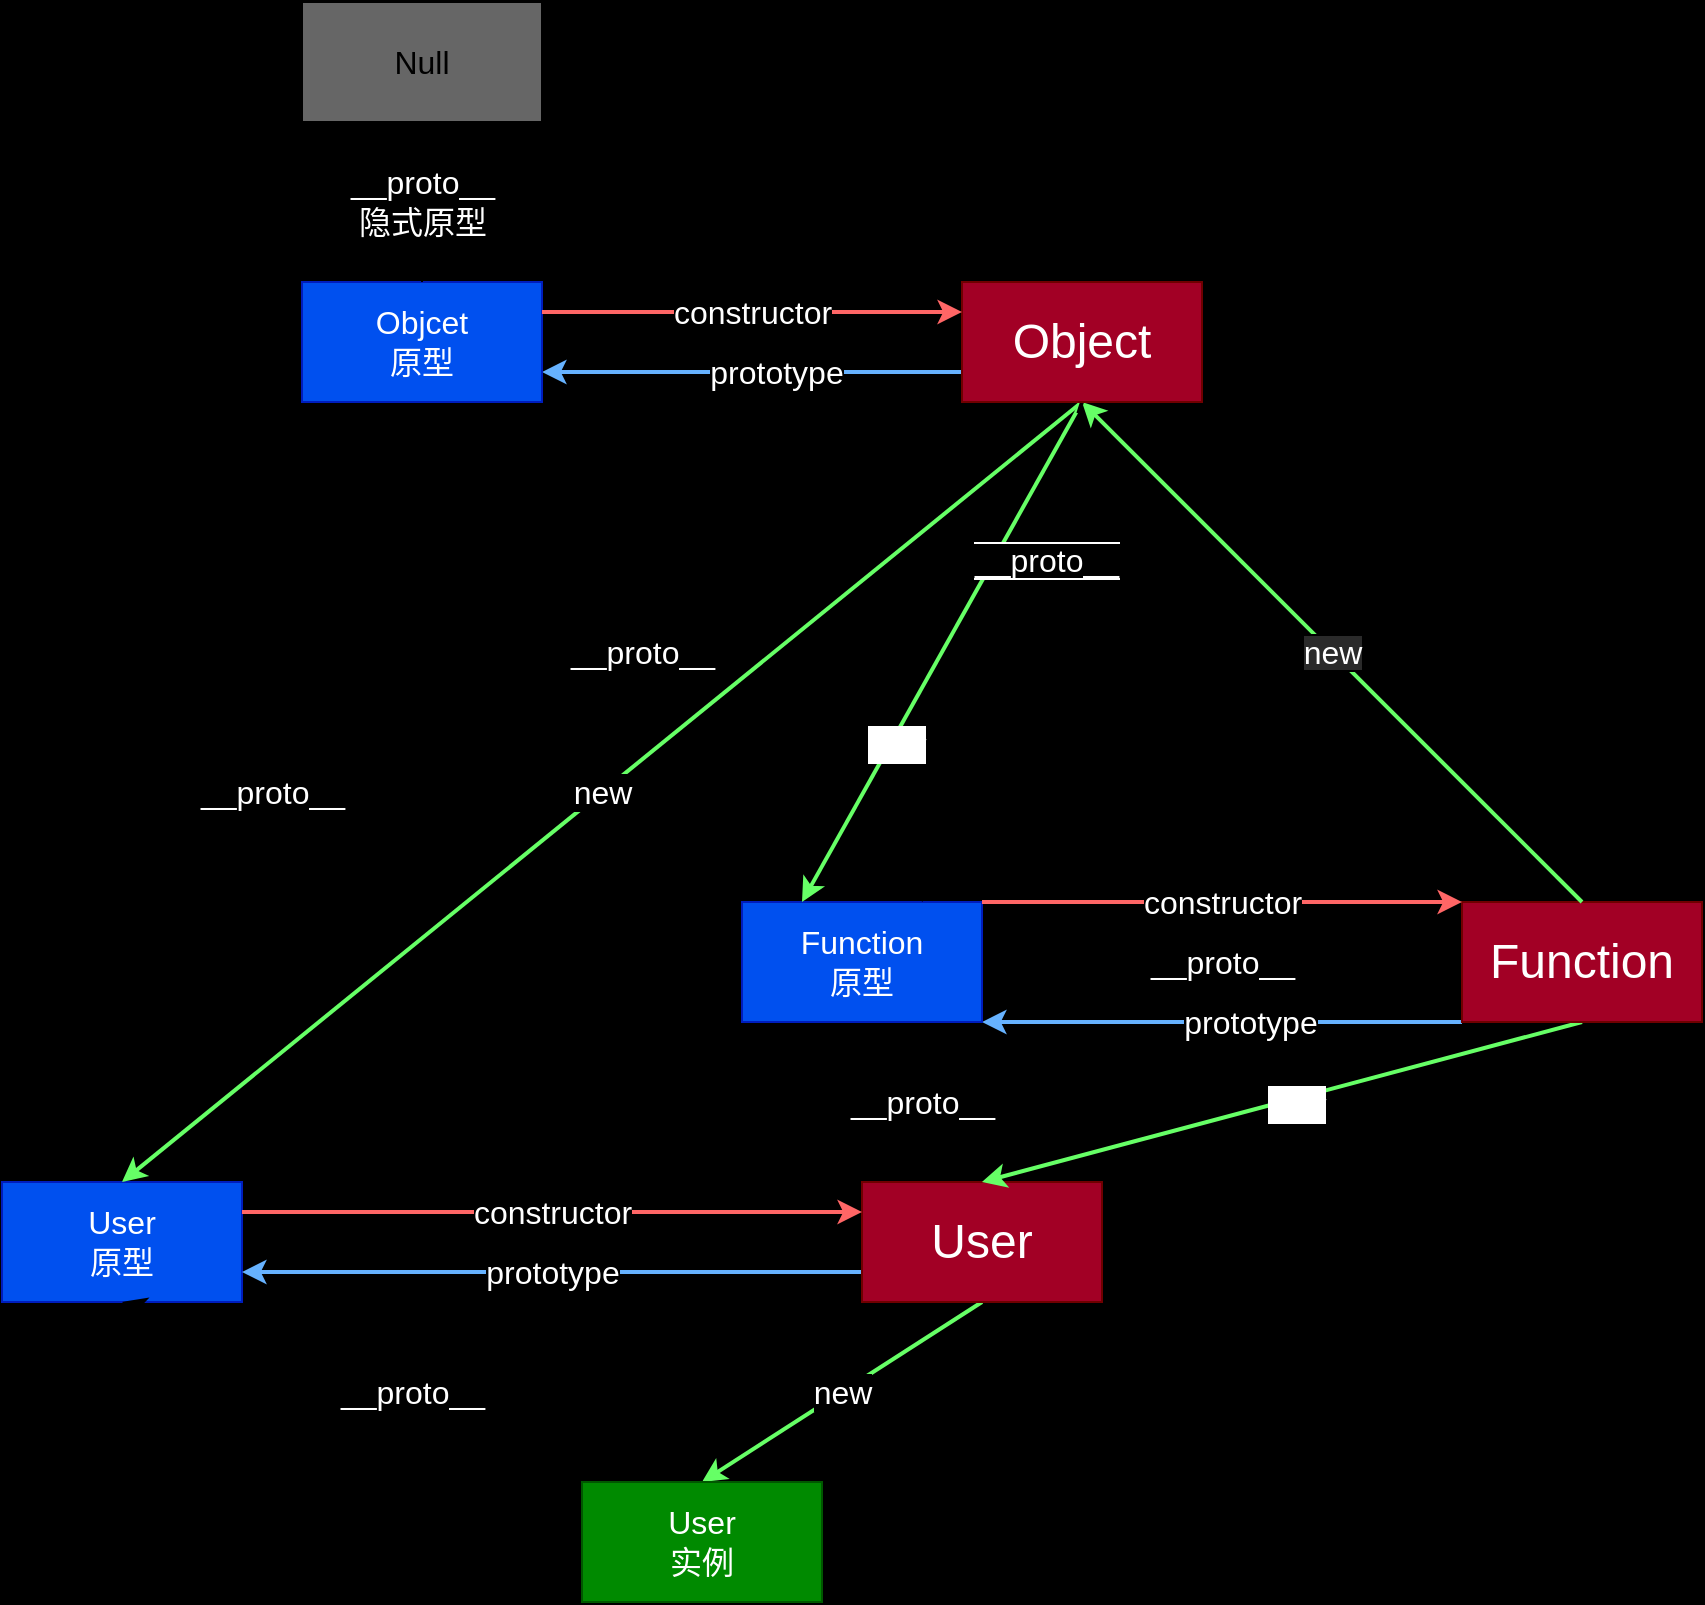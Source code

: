<mxfile version="18.0.1" type="device" pages="3"><diagram id="WOQun7snDV1YgYJLKQoN" name="第 1 页"><mxGraphModel dx="1285" dy="1239" grid="0" gridSize="10" guides="1" tooltips="1" connect="1" arrows="1" fold="1" page="0" pageScale="1" pageWidth="1600" pageHeight="900" background="#000000" math="0" shadow="0"><root><mxCell id="0"/><mxCell id="1" parent="0"/><mxCell id="CsobmLo8JkKBS_lYd1z1-29" value="__proto__" style="edgeStyle=none;rounded=0;orthogonalLoop=1;jettySize=auto;html=1;exitX=0.5;exitY=0;exitDx=0;exitDy=0;entryX=0.5;entryY=1;entryDx=0;entryDy=0;dashed=1;labelBackgroundColor=#000000;fontSize=16;fontColor=#FFFFFF;strokeWidth=2;" parent="1" source="CsobmLo8JkKBS_lYd1z1-1" target="CsobmLo8JkKBS_lYd1z1-21" edge="1"><mxGeometry relative="1" as="geometry"/></mxCell><mxCell id="CsobmLo8JkKBS_lYd1z1-1" value="&lt;font style=&quot;font-size: 16px;&quot;&gt;User&lt;br&gt;原型&lt;/font&gt;" style="rounded=0;whiteSpace=wrap;html=1;fillColor=#0050ef;fontColor=#ffffff;strokeColor=#001DBC;" parent="1" vertex="1"><mxGeometry x="260" y="340" width="120" height="60" as="geometry"/></mxCell><mxCell id="CsobmLo8JkKBS_lYd1z1-7" value="prototype" style="edgeStyle=none;rounded=0;orthogonalLoop=1;jettySize=auto;html=1;exitX=0;exitY=0.75;exitDx=0;exitDy=0;entryX=1;entryY=0.75;entryDx=0;entryDy=0;labelBackgroundColor=#000000;fontSize=16;fontColor=#FFFFFF;strokeWidth=2;strokeColor=#66B2FF;" parent="1" source="CsobmLo8JkKBS_lYd1z1-2" target="CsobmLo8JkKBS_lYd1z1-1" edge="1"><mxGeometry relative="1" as="geometry"/></mxCell><mxCell id="CsobmLo8JkKBS_lYd1z1-9" value="new" style="edgeStyle=none;rounded=0;orthogonalLoop=1;jettySize=auto;html=1;exitX=0.5;exitY=1;exitDx=0;exitDy=0;entryX=0.5;entryY=0;entryDx=0;entryDy=0;labelBackgroundColor=#000000;fontSize=16;fontColor=#FFFFFF;strokeWidth=2;strokeColor=#66FF66;" parent="1" source="CsobmLo8JkKBS_lYd1z1-2" target="CsobmLo8JkKBS_lYd1z1-3" edge="1"><mxGeometry relative="1" as="geometry"/></mxCell><mxCell id="CsobmLo8JkKBS_lYd1z1-15" value="__proto__&lt;br&gt;" style="edgeStyle=none;rounded=0;orthogonalLoop=1;jettySize=auto;html=1;exitX=0.5;exitY=0;exitDx=0;exitDy=0;entryX=0.5;entryY=1;entryDx=0;entryDy=0;dashed=1;labelBackgroundColor=#000000;fontSize=16;fontColor=#FFFFFF;strokeWidth=2;" parent="1" source="CsobmLo8JkKBS_lYd1z1-2" target="CsobmLo8JkKBS_lYd1z1-14" edge="1"><mxGeometry relative="1" as="geometry"/></mxCell><mxCell id="CsobmLo8JkKBS_lYd1z1-2" value="&lt;font style=&quot;font-size: 24px;&quot;&gt;User&lt;/font&gt;" style="rounded=0;whiteSpace=wrap;html=1;fillColor=#a20025;fontColor=#ffffff;strokeColor=#6F0000;" parent="1" vertex="1"><mxGeometry x="690" y="340" width="120" height="60" as="geometry"/></mxCell><mxCell id="CsobmLo8JkKBS_lYd1z1-8" value="__proto__&lt;br&gt;" style="edgeStyle=none;rounded=0;orthogonalLoop=1;jettySize=auto;html=1;exitX=0.5;exitY=0;exitDx=0;exitDy=0;entryX=0.5;entryY=1;entryDx=0;entryDy=0;labelBackgroundColor=#000000;fontSize=16;fontColor=#FFFFFF;dashed=1;strokeWidth=2;" parent="1" source="CsobmLo8JkKBS_lYd1z1-3" target="CsobmLo8JkKBS_lYd1z1-1" edge="1"><mxGeometry relative="1" as="geometry"/></mxCell><mxCell id="CsobmLo8JkKBS_lYd1z1-3" value="&lt;font style=&quot;font-size: 16px;&quot;&gt;User&lt;br&gt;实例&lt;/font&gt;" style="rounded=0;whiteSpace=wrap;html=1;fillColor=#008a00;fontColor=#ffffff;strokeColor=#005700;" parent="1" vertex="1"><mxGeometry x="550" y="490" width="120" height="60" as="geometry"/></mxCell><mxCell id="CsobmLo8JkKBS_lYd1z1-12" style="edgeStyle=none;rounded=0;orthogonalLoop=1;jettySize=auto;html=1;exitX=0.5;exitY=1;exitDx=0;exitDy=0;entryX=0.5;entryY=0;entryDx=0;entryDy=0;labelBackgroundColor=#000000;fontSize=16;fontColor=#FFFFFF;strokeWidth=2;strokeColor=#66FF66;" parent="1" source="CsobmLo8JkKBS_lYd1z1-11" target="CsobmLo8JkKBS_lYd1z1-2" edge="1"><mxGeometry relative="1" as="geometry"/></mxCell><mxCell id="CsobmLo8JkKBS_lYd1z1-13" value="new" style="edgeLabel;html=1;align=center;verticalAlign=middle;resizable=0;points=[];fontSize=16;fontColor=#FFFFFF;" parent="CsobmLo8JkKBS_lYd1z1-12" vertex="1" connectable="0"><mxGeometry x="-0.04" y="2" relative="1" as="geometry"><mxPoint as="offset"/></mxGeometry></mxCell><mxCell id="CsobmLo8JkKBS_lYd1z1-16" value="prototype" style="edgeStyle=none;rounded=0;orthogonalLoop=1;jettySize=auto;html=1;exitX=0;exitY=1;exitDx=0;exitDy=0;entryX=1;entryY=1;entryDx=0;entryDy=0;labelBackgroundColor=#000000;fontSize=16;fontColor=#FFFFFF;strokeWidth=2;strokeColor=#66B2FF;" parent="1" source="CsobmLo8JkKBS_lYd1z1-11" target="CsobmLo8JkKBS_lYd1z1-14" edge="1"><mxGeometry x="-0.111" relative="1" as="geometry"><mxPoint x="690" y="230" as="targetPoint"/><mxPoint as="offset"/></mxGeometry></mxCell><mxCell id="CsobmLo8JkKBS_lYd1z1-35" value="__proto__&lt;br&gt;" style="edgeStyle=none;rounded=0;orthogonalLoop=1;jettySize=auto;html=1;exitX=0;exitY=0.5;exitDx=0;exitDy=0;entryX=1;entryY=0.5;entryDx=0;entryDy=0;labelBackgroundColor=#000000;fontSize=16;fontColor=#FFFFFF;dashed=1;strokeWidth=2;" parent="1" source="CsobmLo8JkKBS_lYd1z1-11" target="CsobmLo8JkKBS_lYd1z1-14" edge="1"><mxGeometry relative="1" as="geometry"/></mxCell><mxCell id="CsobmLo8JkKBS_lYd1z1-11" value="&lt;font style=&quot;font-size: 24px;&quot;&gt;Function&lt;/font&gt;" style="rounded=0;whiteSpace=wrap;html=1;fillColor=#a20025;fontColor=#ffffff;strokeColor=#6F0000;" parent="1" vertex="1"><mxGeometry x="990" y="200" width="120" height="60" as="geometry"/></mxCell><mxCell id="CsobmLo8JkKBS_lYd1z1-30" value="__proto__&lt;br&gt;" style="edgeStyle=none;rounded=0;orthogonalLoop=1;jettySize=auto;html=1;exitX=0.5;exitY=0;exitDx=0;exitDy=0;dashed=1;labelBackgroundColor=#000000;fontSize=16;fontColor=#FFFFFF;entryX=0.5;entryY=1;entryDx=0;entryDy=0;strokeWidth=2;" parent="1" source="CsobmLo8JkKBS_lYd1z1-14" target="CsobmLo8JkKBS_lYd1z1-21" edge="1"><mxGeometry relative="1" as="geometry"><mxPoint x="590" y="100.0" as="targetPoint"/></mxGeometry></mxCell><mxCell id="CsobmLo8JkKBS_lYd1z1-14" value="&lt;font style=&quot;font-size: 16px;&quot;&gt;Function&lt;br&gt;原型&lt;/font&gt;" style="rounded=0;whiteSpace=wrap;html=1;fillColor=#0050ef;fontColor=#ffffff;strokeColor=#001DBC;" parent="1" vertex="1"><mxGeometry x="630" y="200" width="120" height="60" as="geometry"/></mxCell><mxCell id="CsobmLo8JkKBS_lYd1z1-19" value="prototype" style="edgeStyle=none;rounded=0;orthogonalLoop=1;jettySize=auto;html=1;exitX=0;exitY=0.75;exitDx=0;exitDy=0;entryX=1;entryY=0.75;entryDx=0;entryDy=0;labelBackgroundColor=#000000;fontSize=16;fontColor=#FFFFFF;strokeWidth=2;strokeColor=#66B2FF;" parent="1" source="CsobmLo8JkKBS_lYd1z1-20" target="CsobmLo8JkKBS_lYd1z1-21" edge="1"><mxGeometry x="-0.111" relative="1" as="geometry"><mxPoint as="offset"/></mxGeometry></mxCell><mxCell id="CsobmLo8JkKBS_lYd1z1-22" value="&lt;span style=&quot;background-color: rgb(42, 42, 42);&quot;&gt;new&lt;/span&gt;" style="edgeStyle=none;rounded=0;orthogonalLoop=1;jettySize=auto;html=1;exitX=0.5;exitY=0;exitDx=0;exitDy=0;labelBackgroundColor=#000000;fontSize=16;fontColor=#FFFFFF;entryX=0.5;entryY=1;entryDx=0;entryDy=0;strokeWidth=2;fillColor=#60a917;strokeColor=#66FF66;" parent="1" source="CsobmLo8JkKBS_lYd1z1-11" target="CsobmLo8JkKBS_lYd1z1-20" edge="1"><mxGeometry relative="1" as="geometry"><mxPoint x="1100" y="-20" as="targetPoint"/></mxGeometry></mxCell><mxCell id="CsobmLo8JkKBS_lYd1z1-31" value="new" style="edgeStyle=none;rounded=0;orthogonalLoop=1;jettySize=auto;html=1;exitX=0.5;exitY=1;exitDx=0;exitDy=0;entryX=0.5;entryY=0;entryDx=0;entryDy=0;labelBackgroundColor=#000000;fontSize=16;fontColor=#FFFFFF;strokeWidth=2;strokeColor=#66FF66;" parent="1" source="CsobmLo8JkKBS_lYd1z1-20" target="CsobmLo8JkKBS_lYd1z1-1" edge="1"><mxGeometry relative="1" as="geometry"/></mxCell><mxCell id="CsobmLo8JkKBS_lYd1z1-32" style="edgeStyle=none;rounded=0;orthogonalLoop=1;jettySize=auto;html=1;exitX=0.5;exitY=1;exitDx=0;exitDy=0;entryX=0.25;entryY=0;entryDx=0;entryDy=0;labelBackgroundColor=#000000;fontSize=16;fontColor=#FFFFFF;strokeWidth=2;strokeColor=#66FF66;" parent="1" source="CsobmLo8JkKBS_lYd1z1-20" target="CsobmLo8JkKBS_lYd1z1-14" edge="1"><mxGeometry relative="1" as="geometry"/></mxCell><mxCell id="CsobmLo8JkKBS_lYd1z1-33" value="new" style="edgeLabel;html=1;align=center;verticalAlign=middle;resizable=0;points=[];fontSize=16;fontColor=#FFFFFF;" parent="CsobmLo8JkKBS_lYd1z1-32" vertex="1" connectable="0"><mxGeometry x="0.362" y="2" relative="1" as="geometry"><mxPoint as="offset"/></mxGeometry></mxCell><mxCell id="CsobmLo8JkKBS_lYd1z1-34" style="edgeStyle=none;rounded=0;orthogonalLoop=1;jettySize=auto;html=1;exitX=0.5;exitY=1;exitDx=0;exitDy=0;entryX=0.75;entryY=0;entryDx=0;entryDy=0;labelBackgroundColor=#000000;fontSize=16;fontColor=#FFFFFF;dashed=1;strokeWidth=2;" parent="1" source="CsobmLo8JkKBS_lYd1z1-20" target="CsobmLo8JkKBS_lYd1z1-14" edge="1"><mxGeometry relative="1" as="geometry"/></mxCell><mxCell id="CsobmLo8JkKBS_lYd1z1-36" value="&lt;span style=&quot;background-color: rgb(0, 0, 0);&quot;&gt;__proto__&lt;/span&gt;&lt;br&gt;" style="edgeLabel;html=1;align=center;verticalAlign=middle;resizable=0;points=[];fontSize=16;fontColor=#FFFFFF;" parent="CsobmLo8JkKBS_lYd1z1-34" vertex="1" connectable="0"><mxGeometry x="0.445" y="2" relative="1" as="geometry"><mxPoint x="38" y="-102" as="offset"/></mxGeometry></mxCell><mxCell id="CsobmLo8JkKBS_lYd1z1-20" value="&lt;font style=&quot;font-size: 24px;&quot;&gt;Object&lt;/font&gt;" style="rounded=0;whiteSpace=wrap;html=1;fillColor=#a20025;fontColor=#ffffff;strokeColor=#6F0000;" parent="1" vertex="1"><mxGeometry x="740" y="-110" width="120" height="60" as="geometry"/></mxCell><mxCell id="CsobmLo8JkKBS_lYd1z1-21" value="&lt;font style=&quot;font-size: 16px;&quot;&gt;Objcet&lt;br&gt;原型&lt;/font&gt;" style="rounded=0;whiteSpace=wrap;html=1;fillColor=#0050ef;fontColor=#ffffff;strokeColor=#001DBC;" parent="1" vertex="1"><mxGeometry x="410" y="-110" width="120" height="60" as="geometry"/></mxCell><mxCell id="CsobmLo8JkKBS_lYd1z1-24" value="__proto__&lt;br&gt;隐式原型" style="edgeStyle=none;rounded=0;orthogonalLoop=1;jettySize=auto;html=1;labelBackgroundColor=#000000;fontSize=16;fontColor=#FFFFFF;dashed=1;entryX=0.5;entryY=1;entryDx=0;entryDy=0;" parent="1" target="CsobmLo8JkKBS_lYd1z1-25" edge="1"><mxGeometry relative="1" as="geometry"><mxPoint x="470" y="-110" as="sourcePoint"/><mxPoint x="500" y="-210" as="targetPoint"/></mxGeometry></mxCell><mxCell id="CsobmLo8JkKBS_lYd1z1-25" value="&lt;span style=&quot;font-size: 16px;&quot;&gt;Null&lt;/span&gt;" style="rounded=0;whiteSpace=wrap;html=1;fillColor=#666666;" parent="1" vertex="1"><mxGeometry x="410" y="-250" width="120" height="60" as="geometry"/></mxCell><mxCell id="CsobmLo8JkKBS_lYd1z1-26" value="constructor" style="edgeStyle=none;rounded=0;orthogonalLoop=1;jettySize=auto;html=1;entryX=0;entryY=0.25;entryDx=0;entryDy=0;labelBackgroundColor=#000000;fontSize=16;fontColor=#FFFFFF;exitX=1;exitY=0.25;exitDx=0;exitDy=0;strokeWidth=2;strokeColor=#FF6666;" parent="1" source="CsobmLo8JkKBS_lYd1z1-1" target="CsobmLo8JkKBS_lYd1z1-2" edge="1"><mxGeometry relative="1" as="geometry"><mxPoint x="630" y="395" as="sourcePoint"/><mxPoint x="560" y="395.0" as="targetPoint"/></mxGeometry></mxCell><mxCell id="CsobmLo8JkKBS_lYd1z1-27" value="constructor" style="edgeStyle=none;rounded=0;orthogonalLoop=1;jettySize=auto;html=1;entryX=0;entryY=0;entryDx=0;entryDy=0;labelBackgroundColor=#000000;fontSize=16;fontColor=#FFFFFF;exitX=1;exitY=0;exitDx=0;exitDy=0;strokeWidth=2;strokeColor=#FF6666;" parent="1" source="CsobmLo8JkKBS_lYd1z1-14" target="CsobmLo8JkKBS_lYd1z1-11" edge="1"><mxGeometry relative="1" as="geometry"><mxPoint x="560" y="365.0" as="sourcePoint"/><mxPoint x="710" y="365.0" as="targetPoint"/></mxGeometry></mxCell><mxCell id="CsobmLo8JkKBS_lYd1z1-28" value="constructor" style="edgeStyle=none;rounded=0;orthogonalLoop=1;jettySize=auto;html=1;entryX=0;entryY=0.25;entryDx=0;entryDy=0;labelBackgroundColor=#000000;fontSize=16;fontColor=#FFFFFF;exitX=1;exitY=0.25;exitDx=0;exitDy=0;strokeWidth=2;strokeColor=#FF6666;" parent="1" source="CsobmLo8JkKBS_lYd1z1-21" target="CsobmLo8JkKBS_lYd1z1-20" edge="1"><mxGeometry relative="1" as="geometry"><mxPoint x="600" y="75.0" as="sourcePoint"/><mxPoint x="720" y="75.0" as="targetPoint"/></mxGeometry></mxCell></root></mxGraphModel></diagram><diagram id="ODnZwyODpHnZHXeWO-cI" name="instanceof"><mxGraphModel dx="813" dy="792" grid="1" gridSize="10" guides="1" tooltips="1" connect="1" arrows="1" fold="1" page="0" pageScale="1" pageWidth="1600" pageHeight="900" math="0" shadow="0"><root><mxCell id="0"/><mxCell id="1" parent="0"/><mxCell id="qEEO3R0KmnxqZTdcgVb0-21" style="edgeStyle=none;rounded=0;orthogonalLoop=1;jettySize=auto;html=1;exitX=0.5;exitY=0;exitDx=0;exitDy=0;entryX=0.5;entryY=1;entryDx=0;entryDy=0;strokeColor=#FFFFFF;strokeWidth=2;" edge="1" parent="1" source="qEEO3R0KmnxqZTdcgVb0-1" target="qEEO3R0KmnxqZTdcgVb0-9"><mxGeometry relative="1" as="geometry"/></mxCell><mxCell id="qEEO3R0KmnxqZTdcgVb0-1" value="A构造函数" style="rounded=0;whiteSpace=wrap;html=1;" vertex="1" parent="1"><mxGeometry x="970" y="500" width="120" height="60" as="geometry"/></mxCell><mxCell id="qEEO3R0KmnxqZTdcgVb0-2" value="A&lt;br&gt;原型" style="rounded=0;whiteSpace=wrap;html=1;" vertex="1" parent="1"><mxGeometry x="520" y="500" width="120" height="60" as="geometry"/></mxCell><mxCell id="qEEO3R0KmnxqZTdcgVb0-18" style="edgeStyle=none;rounded=0;orthogonalLoop=1;jettySize=auto;html=1;exitX=0.5;exitY=0;exitDx=0;exitDy=0;entryX=0.5;entryY=1;entryDx=0;entryDy=0;strokeColor=#FFFFFF;strokeWidth=2;" edge="1" parent="1" source="qEEO3R0KmnxqZTdcgVb0-9" target="qEEO3R0KmnxqZTdcgVb0-13"><mxGeometry relative="1" as="geometry"/></mxCell><mxCell id="qEEO3R0KmnxqZTdcgVb0-9" value="B构造函数" style="rounded=0;whiteSpace=wrap;html=1;" vertex="1" parent="1"><mxGeometry x="850" y="280" width="120" height="60" as="geometry"/></mxCell><mxCell id="qEEO3R0KmnxqZTdcgVb0-10" value="B&lt;br&gt;原型" style="rounded=0;whiteSpace=wrap;html=1;" vertex="1" parent="1"><mxGeometry x="440" y="280" width="120" height="60" as="geometry"/></mxCell><mxCell id="qEEO3R0KmnxqZTdcgVb0-15" style="edgeStyle=none;rounded=0;orthogonalLoop=1;jettySize=auto;html=1;exitX=0;exitY=0.5;exitDx=0;exitDy=0;entryX=1;entryY=0.5;entryDx=0;entryDy=0;strokeColor=#FFFFFF;strokeWidth=2;" edge="1" parent="1" source="qEEO3R0KmnxqZTdcgVb0-11" target="qEEO3R0KmnxqZTdcgVb0-12"><mxGeometry relative="1" as="geometry"/></mxCell><mxCell id="qEEO3R0KmnxqZTdcgVb0-11" value="C构造函数" style="rounded=0;whiteSpace=wrap;html=1;" vertex="1" parent="1"><mxGeometry x="750" y="50" width="120" height="60" as="geometry"/></mxCell><mxCell id="qEEO3R0KmnxqZTdcgVb0-12" value="C&lt;br&gt;原型" style="rounded=0;whiteSpace=wrap;html=1;" vertex="1" parent="1"><mxGeometry x="440" y="50" width="120" height="60" as="geometry"/></mxCell><mxCell id="qEEO3R0KmnxqZTdcgVb0-16" style="edgeStyle=none;rounded=0;orthogonalLoop=1;jettySize=auto;html=1;exitX=0.5;exitY=0;exitDx=0;exitDy=0;entryX=0.5;entryY=1;entryDx=0;entryDy=0;dashed=1;strokeColor=#FFFFFF;strokeWidth=2;" edge="1" parent="1" source="qEEO3R0KmnxqZTdcgVb0-13" target="qEEO3R0KmnxqZTdcgVb0-12"><mxGeometry relative="1" as="geometry"/></mxCell><mxCell id="qEEO3R0KmnxqZTdcgVb0-13" value="c实例对象" style="rounded=0;whiteSpace=wrap;html=1;" vertex="1" parent="1"><mxGeometry x="560" y="170" width="120" height="60" as="geometry"/></mxCell><mxCell id="qEEO3R0KmnxqZTdcgVb0-20" style="edgeStyle=none;rounded=0;orthogonalLoop=1;jettySize=auto;html=1;exitX=0.5;exitY=0;exitDx=0;exitDy=0;entryX=0.5;entryY=1;entryDx=0;entryDy=0;strokeColor=#FFFFFF;strokeWidth=2;dashed=1;" edge="1" parent="1" source="qEEO3R0KmnxqZTdcgVb0-19" target="qEEO3R0KmnxqZTdcgVb0-13"><mxGeometry relative="1" as="geometry"/></mxCell><mxCell id="qEEO3R0KmnxqZTdcgVb0-19" value="b实例对象" style="rounded=0;whiteSpace=wrap;html=1;" vertex="1" parent="1"><mxGeometry x="620" y="380" width="120" height="60" as="geometry"/></mxCell><mxCell id="qEEO3R0KmnxqZTdcgVb0-24" style="edgeStyle=none;rounded=0;orthogonalLoop=1;jettySize=auto;html=1;exitX=0.5;exitY=0;exitDx=0;exitDy=0;entryX=0.5;entryY=1;entryDx=0;entryDy=0;strokeColor=#FFFFFF;strokeWidth=2;dashed=1;" edge="1" parent="1" source="qEEO3R0KmnxqZTdcgVb0-23" target="qEEO3R0KmnxqZTdcgVb0-9"><mxGeometry relative="1" as="geometry"/></mxCell><mxCell id="qEEO3R0KmnxqZTdcgVb0-23" value="a实例对象" style="rounded=0;whiteSpace=wrap;html=1;" vertex="1" parent="1"><mxGeometry x="740" y="610" width="120" height="60" as="geometry"/></mxCell></root></mxGraphModel></diagram><diagram id="8Z_nv6YS2tpCx5MstguY" name="isPrototypeOf"><mxGraphModel dx="885" dy="839" grid="1" gridSize="10" guides="1" tooltips="1" connect="1" arrows="1" fold="1" page="0" pageScale="1" pageWidth="1600" pageHeight="900" math="0" shadow="0"><root><mxCell id="0"/><mxCell id="1" parent="0"/><mxCell id="2xSOh5Y61cGv2TzCQUB3-7" style="edgeStyle=none;rounded=0;orthogonalLoop=1;jettySize=auto;html=1;exitX=0;exitY=0.5;exitDx=0;exitDy=0;entryX=1;entryY=0.5;entryDx=0;entryDy=0;strokeColor=#FFFFFF;strokeWidth=2;" edge="1" parent="1" source="2xSOh5Y61cGv2TzCQUB3-8" target="2xSOh5Y61cGv2TzCQUB3-9"><mxGeometry relative="1" as="geometry"/></mxCell><mxCell id="2xSOh5Y61cGv2TzCQUB3-8" value="Object&lt;br&gt;构造函数" style="rounded=0;whiteSpace=wrap;html=1;" vertex="1" parent="1"><mxGeometry x="710" y="60" width="120" height="60" as="geometry"/></mxCell><mxCell id="2xSOh5Y61cGv2TzCQUB3-9" value="Object&lt;br&gt;原型" style="rounded=0;whiteSpace=wrap;html=1;" vertex="1" parent="1"><mxGeometry x="400" y="60" width="120" height="60" as="geometry"/></mxCell><mxCell id="YaFchROyt8NRjV6r3YOj-1" style="edgeStyle=none;rounded=0;orthogonalLoop=1;jettySize=auto;html=1;exitX=0.5;exitY=0;exitDx=0;exitDy=0;entryX=0.5;entryY=1;entryDx=0;entryDy=0;dashed=1;strokeColor=#FFFFFF;strokeWidth=2;" edge="1" parent="1" source="2xSOh5Y61cGv2TzCQUB3-15" target="YaFchROyt8NRjV6r3YOj-2"><mxGeometry relative="1" as="geometry"/></mxCell><mxCell id="2xSOh5Y61cGv2TzCQUB3-15" value="a&lt;br&gt;实例对象" style="rounded=0;whiteSpace=wrap;html=1;" vertex="1" parent="1"><mxGeometry x="660" y="610" width="120" height="60" as="geometry"/></mxCell><mxCell id="YaFchROyt8NRjV6r3YOj-4" style="edgeStyle=none;rounded=0;orthogonalLoop=1;jettySize=auto;html=1;exitX=0.5;exitY=0;exitDx=0;exitDy=0;entryX=0.5;entryY=1;entryDx=0;entryDy=0;dashed=1;strokeColor=#FFFFFF;strokeWidth=2;" edge="1" parent="1" source="YaFchROyt8NRjV6r3YOj-2" target="YaFchROyt8NRjV6r3YOj-3"><mxGeometry relative="1" as="geometry"/></mxCell><mxCell id="YaFchROyt8NRjV6r3YOj-2" value="b&lt;br&gt;实例对象" style="rounded=0;whiteSpace=wrap;html=1;" vertex="1" parent="1"><mxGeometry x="460" y="430" width="120" height="60" as="geometry"/></mxCell><mxCell id="YaFchROyt8NRjV6r3YOj-5" style="edgeStyle=none;rounded=0;orthogonalLoop=1;jettySize=auto;html=1;exitX=0.5;exitY=0;exitDx=0;exitDy=0;dashed=1;strokeColor=#FFFFFF;strokeWidth=2;" edge="1" parent="1" source="YaFchROyt8NRjV6r3YOj-3"><mxGeometry relative="1" as="geometry"><mxPoint x="460" y="120" as="targetPoint"/></mxGeometry></mxCell><mxCell id="YaFchROyt8NRjV6r3YOj-3" value="c&lt;br&gt;实例对象" style="rounded=0;whiteSpace=wrap;html=1;" vertex="1" parent="1"><mxGeometry x="630" y="280" width="120" height="60" as="geometry"/></mxCell></root></mxGraphModel></diagram></mxfile>